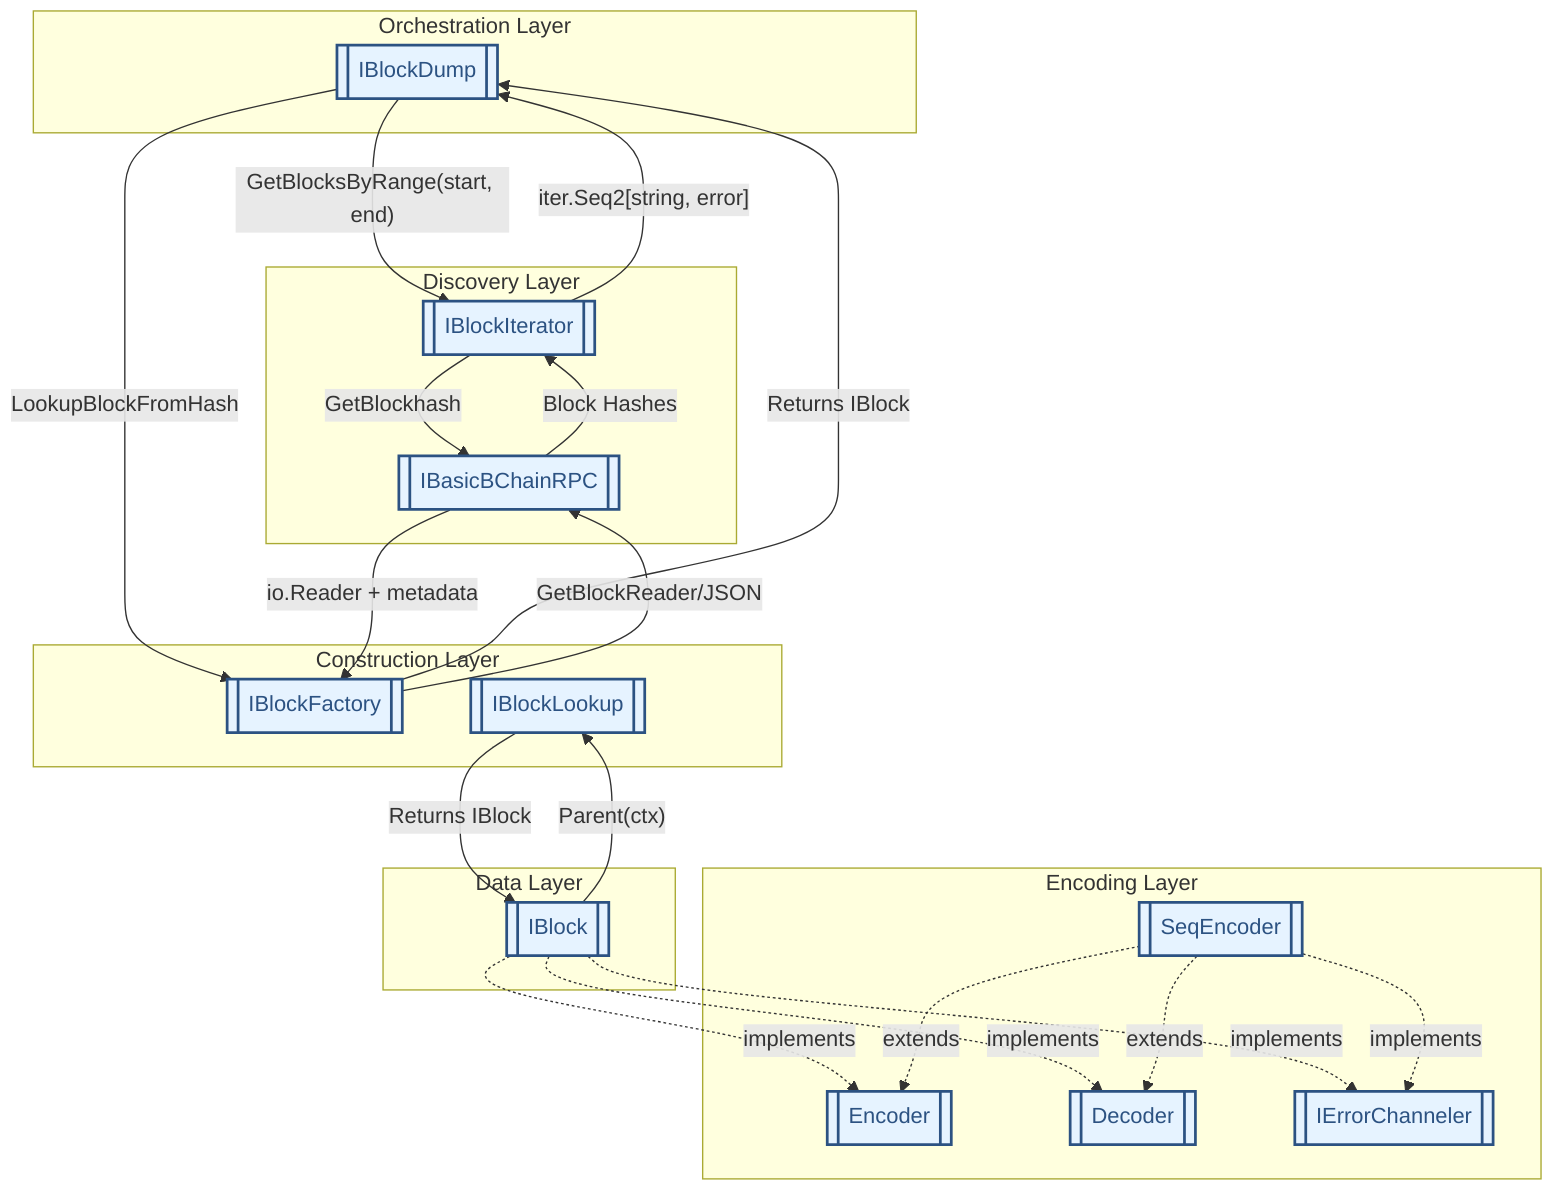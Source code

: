 flowchart TD
    %% Top Level Interface
    IBlockDump[[IBlockDump]]
    
    %% Discovery Layer
    IBlockIterator[[IBlockIterator]]
    IBasicBChainRPC[[IBasicBChainRPC]]
    
    %% Construction Layer
    IBlockFactory[[IBlockFactory]]
    IBlockLookup[[IBlockLookup]]
    
    %% Block Layer
    IBlock[[IBlock]]
    
    %% Encoding Layer
    Encoder[[Encoder]]
    Decoder[[Decoder]]
    IErrorChanneler[[IErrorChanneler]]
    SeqEncoder[[SeqEncoder]]

    %% Core Flow
    IBlockDump -->|"GetBlocksByRange(start, end)"| IBlockIterator
    IBlockIterator -->|"iter.Seq2[string, error]"| IBlockDump
    
    IBlockIterator -->|"GetBlockhash"| IBasicBChainRPC
    IBasicBChainRPC -->|"Block Hashes"| IBlockIterator
    
    IBlockDump -->|"LookupBlockFromHash"| IBlockFactory
    IBlockFactory -->|"Returns IBlock"| IBlockDump
    
    IBlockFactory -->|"GetBlockReader/JSON"| IBasicBChainRPC
    IBasicBChainRPC -->|"io.Reader + metadata"| IBlockFactory
    
    %% Block Relations
    IBlock -->|"Parent(ctx)"| IBlockLookup
    IBlockLookup -->|"Returns IBlock"| IBlock
    
    %% Interface Implementation Relations
    IBlock -.->|"implements"| Encoder
    IBlock -.->|"implements"| Decoder
    SeqEncoder -.->|"extends"| Encoder
    SeqEncoder -.->|"extends"| Decoder
    
    %% Error Handling
    IBlock -.->|"implements"| IErrorChanneler
    SeqEncoder -.->|"implements"| IErrorChanneler

    %% Layer Labels
    subgraph Orchestration Layer
        IBlockDump
    end
    
    subgraph Discovery Layer
        IBlockIterator
        IBasicBChainRPC
    end
    
    subgraph Construction Layer
        IBlockFactory
        IBlockLookup
    end
    
    subgraph Data Layer
        IBlock
    end
    
    subgraph Encoding Layer
        Encoder
        Decoder
        SeqEncoder
        IErrorChanneler
    end

    %% Styling
    classDef interface fill:#e6f3ff,stroke:#2c5282,stroke-width:2px,color:#2c5282
    classDef layer fill:#fff5f5,stroke:#822727,stroke-width:1px,color:#822727,opacity:0.3

    class IBlockDump,IBlockIterator,IBasicBChainRPC,IBlockFactory,IBlockLookup,IBlock,Encoder,Decoder,SeqEncoder,IErrorChanneler interface
    class Orchestration,Discovery,Construction,Data,Encoding layer
